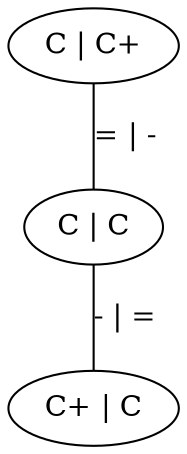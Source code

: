 graph G {
	0 [ label="C | C+" ]
	1 [ label="C | C" ]
	2 [ label="C+ | C" ]
	0 -- 1 [ label="= | -" ]
	1 -- 2 [ label="- | =" ]
}
